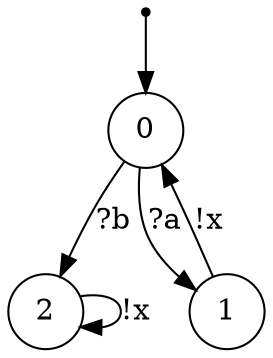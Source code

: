 digraph {
 node [shape=point] ENTRY
 node [shape=circle]
 ENTRY -> 0
0 -> 2 [label="?b"]
2 -> 2 [label="!x"]
0 -> 1 [label="?a"]
1 -> 0 [label="!x"]
}
